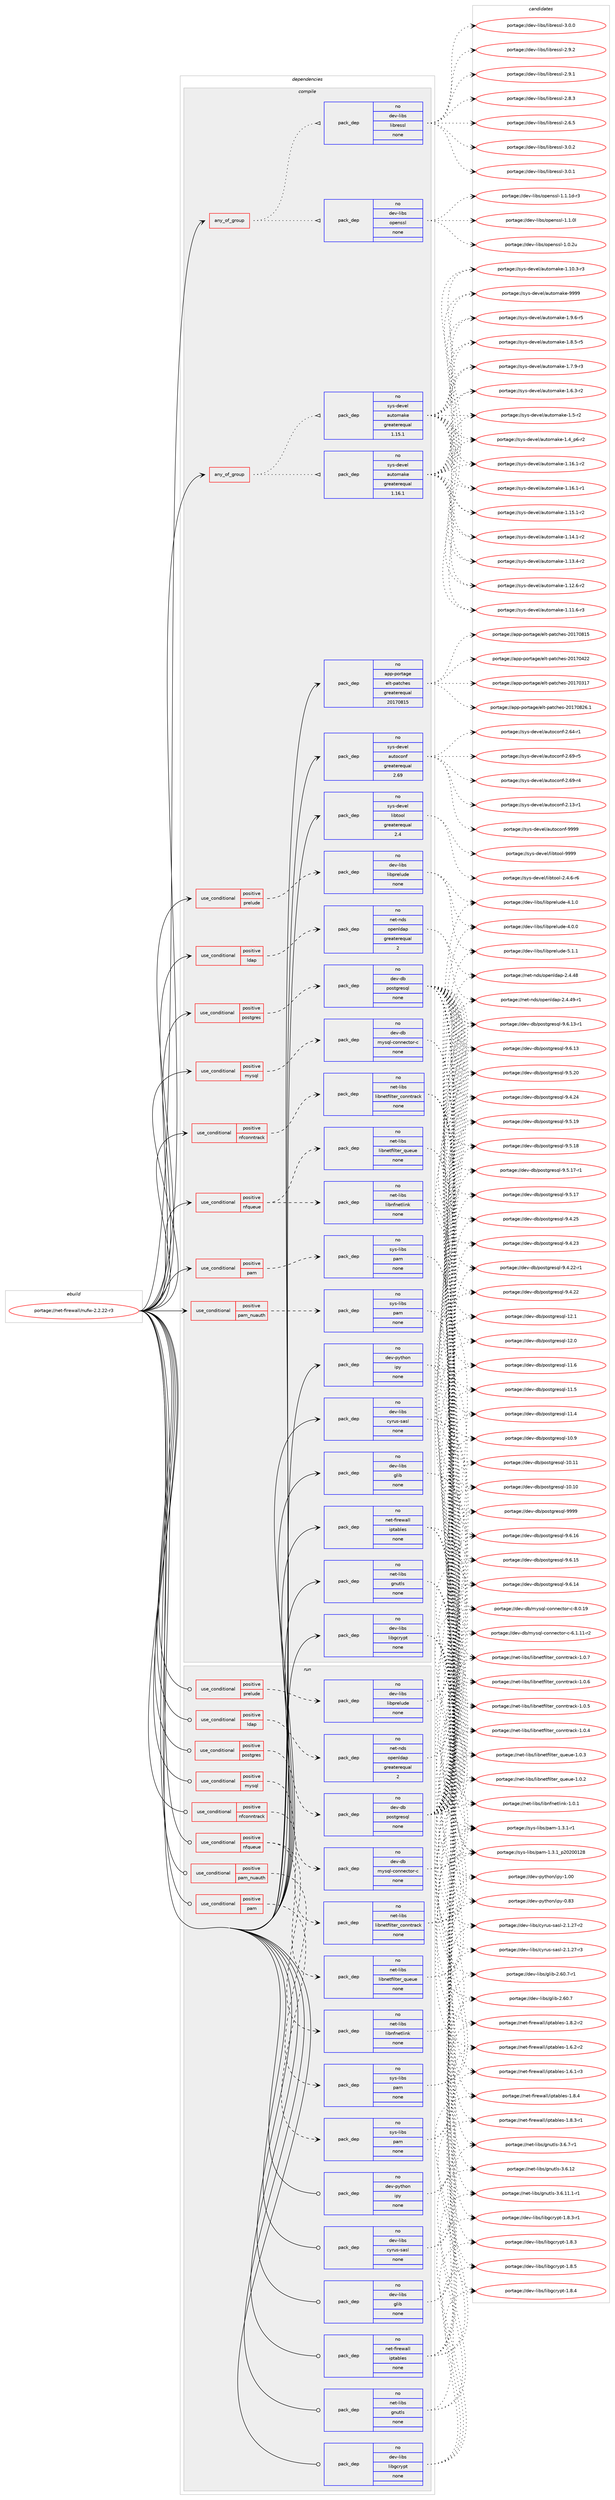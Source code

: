 digraph prolog {

# *************
# Graph options
# *************

newrank=true;
concentrate=true;
compound=true;
graph [rankdir=LR,fontname=Helvetica,fontsize=10,ranksep=1.5];#, ranksep=2.5, nodesep=0.2];
edge  [arrowhead=vee];
node  [fontname=Helvetica,fontsize=10];

# **********
# The ebuild
# **********

subgraph cluster_leftcol {
color=gray;
rank=same;
label=<<i>ebuild</i>>;
id [label="portage://net-firewall/nufw-2.2.22-r3", color=red, width=4, href="../net-firewall/nufw-2.2.22-r3.svg"];
}

# ****************
# The dependencies
# ****************

subgraph cluster_midcol {
color=gray;
label=<<i>dependencies</i>>;
subgraph cluster_compile {
fillcolor="#eeeeee";
style=filled;
label=<<i>compile</i>>;
subgraph any2262 {
dependency145808 [label=<<TABLE BORDER="0" CELLBORDER="1" CELLSPACING="0" CELLPADDING="4"><TR><TD CELLPADDING="10">any_of_group</TD></TR></TABLE>>, shape=none, color=red];subgraph pack111446 {
dependency145809 [label=<<TABLE BORDER="0" CELLBORDER="1" CELLSPACING="0" CELLPADDING="4" WIDTH="220"><TR><TD ROWSPAN="6" CELLPADDING="30">pack_dep</TD></TR><TR><TD WIDTH="110">no</TD></TR><TR><TD>dev-libs</TD></TR><TR><TD>openssl</TD></TR><TR><TD>none</TD></TR><TR><TD></TD></TR></TABLE>>, shape=none, color=blue];
}
dependency145808:e -> dependency145809:w [weight=20,style="dotted",arrowhead="oinv"];
subgraph pack111447 {
dependency145810 [label=<<TABLE BORDER="0" CELLBORDER="1" CELLSPACING="0" CELLPADDING="4" WIDTH="220"><TR><TD ROWSPAN="6" CELLPADDING="30">pack_dep</TD></TR><TR><TD WIDTH="110">no</TD></TR><TR><TD>dev-libs</TD></TR><TR><TD>libressl</TD></TR><TR><TD>none</TD></TR><TR><TD></TD></TR></TABLE>>, shape=none, color=blue];
}
dependency145808:e -> dependency145810:w [weight=20,style="dotted",arrowhead="oinv"];
}
id:e -> dependency145808:w [weight=20,style="solid",arrowhead="vee"];
subgraph any2263 {
dependency145811 [label=<<TABLE BORDER="0" CELLBORDER="1" CELLSPACING="0" CELLPADDING="4"><TR><TD CELLPADDING="10">any_of_group</TD></TR></TABLE>>, shape=none, color=red];subgraph pack111448 {
dependency145812 [label=<<TABLE BORDER="0" CELLBORDER="1" CELLSPACING="0" CELLPADDING="4" WIDTH="220"><TR><TD ROWSPAN="6" CELLPADDING="30">pack_dep</TD></TR><TR><TD WIDTH="110">no</TD></TR><TR><TD>sys-devel</TD></TR><TR><TD>automake</TD></TR><TR><TD>greaterequal</TD></TR><TR><TD>1.16.1</TD></TR></TABLE>>, shape=none, color=blue];
}
dependency145811:e -> dependency145812:w [weight=20,style="dotted",arrowhead="oinv"];
subgraph pack111449 {
dependency145813 [label=<<TABLE BORDER="0" CELLBORDER="1" CELLSPACING="0" CELLPADDING="4" WIDTH="220"><TR><TD ROWSPAN="6" CELLPADDING="30">pack_dep</TD></TR><TR><TD WIDTH="110">no</TD></TR><TR><TD>sys-devel</TD></TR><TR><TD>automake</TD></TR><TR><TD>greaterequal</TD></TR><TR><TD>1.15.1</TD></TR></TABLE>>, shape=none, color=blue];
}
dependency145811:e -> dependency145813:w [weight=20,style="dotted",arrowhead="oinv"];
}
id:e -> dependency145811:w [weight=20,style="solid",arrowhead="vee"];
subgraph cond31948 {
dependency145814 [label=<<TABLE BORDER="0" CELLBORDER="1" CELLSPACING="0" CELLPADDING="4"><TR><TD ROWSPAN="3" CELLPADDING="10">use_conditional</TD></TR><TR><TD>positive</TD></TR><TR><TD>ldap</TD></TR></TABLE>>, shape=none, color=red];
subgraph pack111450 {
dependency145815 [label=<<TABLE BORDER="0" CELLBORDER="1" CELLSPACING="0" CELLPADDING="4" WIDTH="220"><TR><TD ROWSPAN="6" CELLPADDING="30">pack_dep</TD></TR><TR><TD WIDTH="110">no</TD></TR><TR><TD>net-nds</TD></TR><TR><TD>openldap</TD></TR><TR><TD>greaterequal</TD></TR><TR><TD>2</TD></TR></TABLE>>, shape=none, color=blue];
}
dependency145814:e -> dependency145815:w [weight=20,style="dashed",arrowhead="vee"];
}
id:e -> dependency145814:w [weight=20,style="solid",arrowhead="vee"];
subgraph cond31949 {
dependency145816 [label=<<TABLE BORDER="0" CELLBORDER="1" CELLSPACING="0" CELLPADDING="4"><TR><TD ROWSPAN="3" CELLPADDING="10">use_conditional</TD></TR><TR><TD>positive</TD></TR><TR><TD>mysql</TD></TR></TABLE>>, shape=none, color=red];
subgraph pack111451 {
dependency145817 [label=<<TABLE BORDER="0" CELLBORDER="1" CELLSPACING="0" CELLPADDING="4" WIDTH="220"><TR><TD ROWSPAN="6" CELLPADDING="30">pack_dep</TD></TR><TR><TD WIDTH="110">no</TD></TR><TR><TD>dev-db</TD></TR><TR><TD>mysql-connector-c</TD></TR><TR><TD>none</TD></TR><TR><TD></TD></TR></TABLE>>, shape=none, color=blue];
}
dependency145816:e -> dependency145817:w [weight=20,style="dashed",arrowhead="vee"];
}
id:e -> dependency145816:w [weight=20,style="solid",arrowhead="vee"];
subgraph cond31950 {
dependency145818 [label=<<TABLE BORDER="0" CELLBORDER="1" CELLSPACING="0" CELLPADDING="4"><TR><TD ROWSPAN="3" CELLPADDING="10">use_conditional</TD></TR><TR><TD>positive</TD></TR><TR><TD>nfconntrack</TD></TR></TABLE>>, shape=none, color=red];
subgraph pack111452 {
dependency145819 [label=<<TABLE BORDER="0" CELLBORDER="1" CELLSPACING="0" CELLPADDING="4" WIDTH="220"><TR><TD ROWSPAN="6" CELLPADDING="30">pack_dep</TD></TR><TR><TD WIDTH="110">no</TD></TR><TR><TD>net-libs</TD></TR><TR><TD>libnetfilter_conntrack</TD></TR><TR><TD>none</TD></TR><TR><TD></TD></TR></TABLE>>, shape=none, color=blue];
}
dependency145818:e -> dependency145819:w [weight=20,style="dashed",arrowhead="vee"];
}
id:e -> dependency145818:w [weight=20,style="solid",arrowhead="vee"];
subgraph cond31951 {
dependency145820 [label=<<TABLE BORDER="0" CELLBORDER="1" CELLSPACING="0" CELLPADDING="4"><TR><TD ROWSPAN="3" CELLPADDING="10">use_conditional</TD></TR><TR><TD>positive</TD></TR><TR><TD>nfqueue</TD></TR></TABLE>>, shape=none, color=red];
subgraph pack111453 {
dependency145821 [label=<<TABLE BORDER="0" CELLBORDER="1" CELLSPACING="0" CELLPADDING="4" WIDTH="220"><TR><TD ROWSPAN="6" CELLPADDING="30">pack_dep</TD></TR><TR><TD WIDTH="110">no</TD></TR><TR><TD>net-libs</TD></TR><TR><TD>libnfnetlink</TD></TR><TR><TD>none</TD></TR><TR><TD></TD></TR></TABLE>>, shape=none, color=blue];
}
dependency145820:e -> dependency145821:w [weight=20,style="dashed",arrowhead="vee"];
subgraph pack111454 {
dependency145822 [label=<<TABLE BORDER="0" CELLBORDER="1" CELLSPACING="0" CELLPADDING="4" WIDTH="220"><TR><TD ROWSPAN="6" CELLPADDING="30">pack_dep</TD></TR><TR><TD WIDTH="110">no</TD></TR><TR><TD>net-libs</TD></TR><TR><TD>libnetfilter_queue</TD></TR><TR><TD>none</TD></TR><TR><TD></TD></TR></TABLE>>, shape=none, color=blue];
}
dependency145820:e -> dependency145822:w [weight=20,style="dashed",arrowhead="vee"];
}
id:e -> dependency145820:w [weight=20,style="solid",arrowhead="vee"];
subgraph cond31952 {
dependency145823 [label=<<TABLE BORDER="0" CELLBORDER="1" CELLSPACING="0" CELLPADDING="4"><TR><TD ROWSPAN="3" CELLPADDING="10">use_conditional</TD></TR><TR><TD>positive</TD></TR><TR><TD>pam</TD></TR></TABLE>>, shape=none, color=red];
subgraph pack111455 {
dependency145824 [label=<<TABLE BORDER="0" CELLBORDER="1" CELLSPACING="0" CELLPADDING="4" WIDTH="220"><TR><TD ROWSPAN="6" CELLPADDING="30">pack_dep</TD></TR><TR><TD WIDTH="110">no</TD></TR><TR><TD>sys-libs</TD></TR><TR><TD>pam</TD></TR><TR><TD>none</TD></TR><TR><TD></TD></TR></TABLE>>, shape=none, color=blue];
}
dependency145823:e -> dependency145824:w [weight=20,style="dashed",arrowhead="vee"];
}
id:e -> dependency145823:w [weight=20,style="solid",arrowhead="vee"];
subgraph cond31953 {
dependency145825 [label=<<TABLE BORDER="0" CELLBORDER="1" CELLSPACING="0" CELLPADDING="4"><TR><TD ROWSPAN="3" CELLPADDING="10">use_conditional</TD></TR><TR><TD>positive</TD></TR><TR><TD>pam_nuauth</TD></TR></TABLE>>, shape=none, color=red];
subgraph pack111456 {
dependency145826 [label=<<TABLE BORDER="0" CELLBORDER="1" CELLSPACING="0" CELLPADDING="4" WIDTH="220"><TR><TD ROWSPAN="6" CELLPADDING="30">pack_dep</TD></TR><TR><TD WIDTH="110">no</TD></TR><TR><TD>sys-libs</TD></TR><TR><TD>pam</TD></TR><TR><TD>none</TD></TR><TR><TD></TD></TR></TABLE>>, shape=none, color=blue];
}
dependency145825:e -> dependency145826:w [weight=20,style="dashed",arrowhead="vee"];
}
id:e -> dependency145825:w [weight=20,style="solid",arrowhead="vee"];
subgraph cond31954 {
dependency145827 [label=<<TABLE BORDER="0" CELLBORDER="1" CELLSPACING="0" CELLPADDING="4"><TR><TD ROWSPAN="3" CELLPADDING="10">use_conditional</TD></TR><TR><TD>positive</TD></TR><TR><TD>postgres</TD></TR></TABLE>>, shape=none, color=red];
subgraph pack111457 {
dependency145828 [label=<<TABLE BORDER="0" CELLBORDER="1" CELLSPACING="0" CELLPADDING="4" WIDTH="220"><TR><TD ROWSPAN="6" CELLPADDING="30">pack_dep</TD></TR><TR><TD WIDTH="110">no</TD></TR><TR><TD>dev-db</TD></TR><TR><TD>postgresql</TD></TR><TR><TD>none</TD></TR><TR><TD></TD></TR></TABLE>>, shape=none, color=blue];
}
dependency145827:e -> dependency145828:w [weight=20,style="dashed",arrowhead="vee"];
}
id:e -> dependency145827:w [weight=20,style="solid",arrowhead="vee"];
subgraph cond31955 {
dependency145829 [label=<<TABLE BORDER="0" CELLBORDER="1" CELLSPACING="0" CELLPADDING="4"><TR><TD ROWSPAN="3" CELLPADDING="10">use_conditional</TD></TR><TR><TD>positive</TD></TR><TR><TD>prelude</TD></TR></TABLE>>, shape=none, color=red];
subgraph pack111458 {
dependency145830 [label=<<TABLE BORDER="0" CELLBORDER="1" CELLSPACING="0" CELLPADDING="4" WIDTH="220"><TR><TD ROWSPAN="6" CELLPADDING="30">pack_dep</TD></TR><TR><TD WIDTH="110">no</TD></TR><TR><TD>dev-libs</TD></TR><TR><TD>libprelude</TD></TR><TR><TD>none</TD></TR><TR><TD></TD></TR></TABLE>>, shape=none, color=blue];
}
dependency145829:e -> dependency145830:w [weight=20,style="dashed",arrowhead="vee"];
}
id:e -> dependency145829:w [weight=20,style="solid",arrowhead="vee"];
subgraph pack111459 {
dependency145831 [label=<<TABLE BORDER="0" CELLBORDER="1" CELLSPACING="0" CELLPADDING="4" WIDTH="220"><TR><TD ROWSPAN="6" CELLPADDING="30">pack_dep</TD></TR><TR><TD WIDTH="110">no</TD></TR><TR><TD>app-portage</TD></TR><TR><TD>elt-patches</TD></TR><TR><TD>greaterequal</TD></TR><TR><TD>20170815</TD></TR></TABLE>>, shape=none, color=blue];
}
id:e -> dependency145831:w [weight=20,style="solid",arrowhead="vee"];
subgraph pack111460 {
dependency145832 [label=<<TABLE BORDER="0" CELLBORDER="1" CELLSPACING="0" CELLPADDING="4" WIDTH="220"><TR><TD ROWSPAN="6" CELLPADDING="30">pack_dep</TD></TR><TR><TD WIDTH="110">no</TD></TR><TR><TD>dev-libs</TD></TR><TR><TD>cyrus-sasl</TD></TR><TR><TD>none</TD></TR><TR><TD></TD></TR></TABLE>>, shape=none, color=blue];
}
id:e -> dependency145832:w [weight=20,style="solid",arrowhead="vee"];
subgraph pack111461 {
dependency145833 [label=<<TABLE BORDER="0" CELLBORDER="1" CELLSPACING="0" CELLPADDING="4" WIDTH="220"><TR><TD ROWSPAN="6" CELLPADDING="30">pack_dep</TD></TR><TR><TD WIDTH="110">no</TD></TR><TR><TD>dev-libs</TD></TR><TR><TD>glib</TD></TR><TR><TD>none</TD></TR><TR><TD></TD></TR></TABLE>>, shape=none, color=blue];
}
id:e -> dependency145833:w [weight=20,style="solid",arrowhead="vee"];
subgraph pack111462 {
dependency145834 [label=<<TABLE BORDER="0" CELLBORDER="1" CELLSPACING="0" CELLPADDING="4" WIDTH="220"><TR><TD ROWSPAN="6" CELLPADDING="30">pack_dep</TD></TR><TR><TD WIDTH="110">no</TD></TR><TR><TD>dev-libs</TD></TR><TR><TD>libgcrypt</TD></TR><TR><TD>none</TD></TR><TR><TD></TD></TR></TABLE>>, shape=none, color=blue];
}
id:e -> dependency145834:w [weight=20,style="solid",arrowhead="vee"];
subgraph pack111463 {
dependency145835 [label=<<TABLE BORDER="0" CELLBORDER="1" CELLSPACING="0" CELLPADDING="4" WIDTH="220"><TR><TD ROWSPAN="6" CELLPADDING="30">pack_dep</TD></TR><TR><TD WIDTH="110">no</TD></TR><TR><TD>dev-python</TD></TR><TR><TD>ipy</TD></TR><TR><TD>none</TD></TR><TR><TD></TD></TR></TABLE>>, shape=none, color=blue];
}
id:e -> dependency145835:w [weight=20,style="solid",arrowhead="vee"];
subgraph pack111464 {
dependency145836 [label=<<TABLE BORDER="0" CELLBORDER="1" CELLSPACING="0" CELLPADDING="4" WIDTH="220"><TR><TD ROWSPAN="6" CELLPADDING="30">pack_dep</TD></TR><TR><TD WIDTH="110">no</TD></TR><TR><TD>net-firewall</TD></TR><TR><TD>iptables</TD></TR><TR><TD>none</TD></TR><TR><TD></TD></TR></TABLE>>, shape=none, color=blue];
}
id:e -> dependency145836:w [weight=20,style="solid",arrowhead="vee"];
subgraph pack111465 {
dependency145837 [label=<<TABLE BORDER="0" CELLBORDER="1" CELLSPACING="0" CELLPADDING="4" WIDTH="220"><TR><TD ROWSPAN="6" CELLPADDING="30">pack_dep</TD></TR><TR><TD WIDTH="110">no</TD></TR><TR><TD>net-libs</TD></TR><TR><TD>gnutls</TD></TR><TR><TD>none</TD></TR><TR><TD></TD></TR></TABLE>>, shape=none, color=blue];
}
id:e -> dependency145837:w [weight=20,style="solid",arrowhead="vee"];
subgraph pack111466 {
dependency145838 [label=<<TABLE BORDER="0" CELLBORDER="1" CELLSPACING="0" CELLPADDING="4" WIDTH="220"><TR><TD ROWSPAN="6" CELLPADDING="30">pack_dep</TD></TR><TR><TD WIDTH="110">no</TD></TR><TR><TD>sys-devel</TD></TR><TR><TD>autoconf</TD></TR><TR><TD>greaterequal</TD></TR><TR><TD>2.69</TD></TR></TABLE>>, shape=none, color=blue];
}
id:e -> dependency145838:w [weight=20,style="solid",arrowhead="vee"];
subgraph pack111467 {
dependency145839 [label=<<TABLE BORDER="0" CELLBORDER="1" CELLSPACING="0" CELLPADDING="4" WIDTH="220"><TR><TD ROWSPAN="6" CELLPADDING="30">pack_dep</TD></TR><TR><TD WIDTH="110">no</TD></TR><TR><TD>sys-devel</TD></TR><TR><TD>libtool</TD></TR><TR><TD>greaterequal</TD></TR><TR><TD>2.4</TD></TR></TABLE>>, shape=none, color=blue];
}
id:e -> dependency145839:w [weight=20,style="solid",arrowhead="vee"];
}
subgraph cluster_compileandrun {
fillcolor="#eeeeee";
style=filled;
label=<<i>compile and run</i>>;
}
subgraph cluster_run {
fillcolor="#eeeeee";
style=filled;
label=<<i>run</i>>;
subgraph cond31956 {
dependency145840 [label=<<TABLE BORDER="0" CELLBORDER="1" CELLSPACING="0" CELLPADDING="4"><TR><TD ROWSPAN="3" CELLPADDING="10">use_conditional</TD></TR><TR><TD>positive</TD></TR><TR><TD>ldap</TD></TR></TABLE>>, shape=none, color=red];
subgraph pack111468 {
dependency145841 [label=<<TABLE BORDER="0" CELLBORDER="1" CELLSPACING="0" CELLPADDING="4" WIDTH="220"><TR><TD ROWSPAN="6" CELLPADDING="30">pack_dep</TD></TR><TR><TD WIDTH="110">no</TD></TR><TR><TD>net-nds</TD></TR><TR><TD>openldap</TD></TR><TR><TD>greaterequal</TD></TR><TR><TD>2</TD></TR></TABLE>>, shape=none, color=blue];
}
dependency145840:e -> dependency145841:w [weight=20,style="dashed",arrowhead="vee"];
}
id:e -> dependency145840:w [weight=20,style="solid",arrowhead="odot"];
subgraph cond31957 {
dependency145842 [label=<<TABLE BORDER="0" CELLBORDER="1" CELLSPACING="0" CELLPADDING="4"><TR><TD ROWSPAN="3" CELLPADDING="10">use_conditional</TD></TR><TR><TD>positive</TD></TR><TR><TD>mysql</TD></TR></TABLE>>, shape=none, color=red];
subgraph pack111469 {
dependency145843 [label=<<TABLE BORDER="0" CELLBORDER="1" CELLSPACING="0" CELLPADDING="4" WIDTH="220"><TR><TD ROWSPAN="6" CELLPADDING="30">pack_dep</TD></TR><TR><TD WIDTH="110">no</TD></TR><TR><TD>dev-db</TD></TR><TR><TD>mysql-connector-c</TD></TR><TR><TD>none</TD></TR><TR><TD></TD></TR></TABLE>>, shape=none, color=blue];
}
dependency145842:e -> dependency145843:w [weight=20,style="dashed",arrowhead="vee"];
}
id:e -> dependency145842:w [weight=20,style="solid",arrowhead="odot"];
subgraph cond31958 {
dependency145844 [label=<<TABLE BORDER="0" CELLBORDER="1" CELLSPACING="0" CELLPADDING="4"><TR><TD ROWSPAN="3" CELLPADDING="10">use_conditional</TD></TR><TR><TD>positive</TD></TR><TR><TD>nfconntrack</TD></TR></TABLE>>, shape=none, color=red];
subgraph pack111470 {
dependency145845 [label=<<TABLE BORDER="0" CELLBORDER="1" CELLSPACING="0" CELLPADDING="4" WIDTH="220"><TR><TD ROWSPAN="6" CELLPADDING="30">pack_dep</TD></TR><TR><TD WIDTH="110">no</TD></TR><TR><TD>net-libs</TD></TR><TR><TD>libnetfilter_conntrack</TD></TR><TR><TD>none</TD></TR><TR><TD></TD></TR></TABLE>>, shape=none, color=blue];
}
dependency145844:e -> dependency145845:w [weight=20,style="dashed",arrowhead="vee"];
}
id:e -> dependency145844:w [weight=20,style="solid",arrowhead="odot"];
subgraph cond31959 {
dependency145846 [label=<<TABLE BORDER="0" CELLBORDER="1" CELLSPACING="0" CELLPADDING="4"><TR><TD ROWSPAN="3" CELLPADDING="10">use_conditional</TD></TR><TR><TD>positive</TD></TR><TR><TD>nfqueue</TD></TR></TABLE>>, shape=none, color=red];
subgraph pack111471 {
dependency145847 [label=<<TABLE BORDER="0" CELLBORDER="1" CELLSPACING="0" CELLPADDING="4" WIDTH="220"><TR><TD ROWSPAN="6" CELLPADDING="30">pack_dep</TD></TR><TR><TD WIDTH="110">no</TD></TR><TR><TD>net-libs</TD></TR><TR><TD>libnfnetlink</TD></TR><TR><TD>none</TD></TR><TR><TD></TD></TR></TABLE>>, shape=none, color=blue];
}
dependency145846:e -> dependency145847:w [weight=20,style="dashed",arrowhead="vee"];
subgraph pack111472 {
dependency145848 [label=<<TABLE BORDER="0" CELLBORDER="1" CELLSPACING="0" CELLPADDING="4" WIDTH="220"><TR><TD ROWSPAN="6" CELLPADDING="30">pack_dep</TD></TR><TR><TD WIDTH="110">no</TD></TR><TR><TD>net-libs</TD></TR><TR><TD>libnetfilter_queue</TD></TR><TR><TD>none</TD></TR><TR><TD></TD></TR></TABLE>>, shape=none, color=blue];
}
dependency145846:e -> dependency145848:w [weight=20,style="dashed",arrowhead="vee"];
}
id:e -> dependency145846:w [weight=20,style="solid",arrowhead="odot"];
subgraph cond31960 {
dependency145849 [label=<<TABLE BORDER="0" CELLBORDER="1" CELLSPACING="0" CELLPADDING="4"><TR><TD ROWSPAN="3" CELLPADDING="10">use_conditional</TD></TR><TR><TD>positive</TD></TR><TR><TD>pam</TD></TR></TABLE>>, shape=none, color=red];
subgraph pack111473 {
dependency145850 [label=<<TABLE BORDER="0" CELLBORDER="1" CELLSPACING="0" CELLPADDING="4" WIDTH="220"><TR><TD ROWSPAN="6" CELLPADDING="30">pack_dep</TD></TR><TR><TD WIDTH="110">no</TD></TR><TR><TD>sys-libs</TD></TR><TR><TD>pam</TD></TR><TR><TD>none</TD></TR><TR><TD></TD></TR></TABLE>>, shape=none, color=blue];
}
dependency145849:e -> dependency145850:w [weight=20,style="dashed",arrowhead="vee"];
}
id:e -> dependency145849:w [weight=20,style="solid",arrowhead="odot"];
subgraph cond31961 {
dependency145851 [label=<<TABLE BORDER="0" CELLBORDER="1" CELLSPACING="0" CELLPADDING="4"><TR><TD ROWSPAN="3" CELLPADDING="10">use_conditional</TD></TR><TR><TD>positive</TD></TR><TR><TD>pam_nuauth</TD></TR></TABLE>>, shape=none, color=red];
subgraph pack111474 {
dependency145852 [label=<<TABLE BORDER="0" CELLBORDER="1" CELLSPACING="0" CELLPADDING="4" WIDTH="220"><TR><TD ROWSPAN="6" CELLPADDING="30">pack_dep</TD></TR><TR><TD WIDTH="110">no</TD></TR><TR><TD>sys-libs</TD></TR><TR><TD>pam</TD></TR><TR><TD>none</TD></TR><TR><TD></TD></TR></TABLE>>, shape=none, color=blue];
}
dependency145851:e -> dependency145852:w [weight=20,style="dashed",arrowhead="vee"];
}
id:e -> dependency145851:w [weight=20,style="solid",arrowhead="odot"];
subgraph cond31962 {
dependency145853 [label=<<TABLE BORDER="0" CELLBORDER="1" CELLSPACING="0" CELLPADDING="4"><TR><TD ROWSPAN="3" CELLPADDING="10">use_conditional</TD></TR><TR><TD>positive</TD></TR><TR><TD>postgres</TD></TR></TABLE>>, shape=none, color=red];
subgraph pack111475 {
dependency145854 [label=<<TABLE BORDER="0" CELLBORDER="1" CELLSPACING="0" CELLPADDING="4" WIDTH="220"><TR><TD ROWSPAN="6" CELLPADDING="30">pack_dep</TD></TR><TR><TD WIDTH="110">no</TD></TR><TR><TD>dev-db</TD></TR><TR><TD>postgresql</TD></TR><TR><TD>none</TD></TR><TR><TD></TD></TR></TABLE>>, shape=none, color=blue];
}
dependency145853:e -> dependency145854:w [weight=20,style="dashed",arrowhead="vee"];
}
id:e -> dependency145853:w [weight=20,style="solid",arrowhead="odot"];
subgraph cond31963 {
dependency145855 [label=<<TABLE BORDER="0" CELLBORDER="1" CELLSPACING="0" CELLPADDING="4"><TR><TD ROWSPAN="3" CELLPADDING="10">use_conditional</TD></TR><TR><TD>positive</TD></TR><TR><TD>prelude</TD></TR></TABLE>>, shape=none, color=red];
subgraph pack111476 {
dependency145856 [label=<<TABLE BORDER="0" CELLBORDER="1" CELLSPACING="0" CELLPADDING="4" WIDTH="220"><TR><TD ROWSPAN="6" CELLPADDING="30">pack_dep</TD></TR><TR><TD WIDTH="110">no</TD></TR><TR><TD>dev-libs</TD></TR><TR><TD>libprelude</TD></TR><TR><TD>none</TD></TR><TR><TD></TD></TR></TABLE>>, shape=none, color=blue];
}
dependency145855:e -> dependency145856:w [weight=20,style="dashed",arrowhead="vee"];
}
id:e -> dependency145855:w [weight=20,style="solid",arrowhead="odot"];
subgraph pack111477 {
dependency145857 [label=<<TABLE BORDER="0" CELLBORDER="1" CELLSPACING="0" CELLPADDING="4" WIDTH="220"><TR><TD ROWSPAN="6" CELLPADDING="30">pack_dep</TD></TR><TR><TD WIDTH="110">no</TD></TR><TR><TD>dev-libs</TD></TR><TR><TD>cyrus-sasl</TD></TR><TR><TD>none</TD></TR><TR><TD></TD></TR></TABLE>>, shape=none, color=blue];
}
id:e -> dependency145857:w [weight=20,style="solid",arrowhead="odot"];
subgraph pack111478 {
dependency145858 [label=<<TABLE BORDER="0" CELLBORDER="1" CELLSPACING="0" CELLPADDING="4" WIDTH="220"><TR><TD ROWSPAN="6" CELLPADDING="30">pack_dep</TD></TR><TR><TD WIDTH="110">no</TD></TR><TR><TD>dev-libs</TD></TR><TR><TD>glib</TD></TR><TR><TD>none</TD></TR><TR><TD></TD></TR></TABLE>>, shape=none, color=blue];
}
id:e -> dependency145858:w [weight=20,style="solid",arrowhead="odot"];
subgraph pack111479 {
dependency145859 [label=<<TABLE BORDER="0" CELLBORDER="1" CELLSPACING="0" CELLPADDING="4" WIDTH="220"><TR><TD ROWSPAN="6" CELLPADDING="30">pack_dep</TD></TR><TR><TD WIDTH="110">no</TD></TR><TR><TD>dev-libs</TD></TR><TR><TD>libgcrypt</TD></TR><TR><TD>none</TD></TR><TR><TD></TD></TR></TABLE>>, shape=none, color=blue];
}
id:e -> dependency145859:w [weight=20,style="solid",arrowhead="odot"];
subgraph pack111480 {
dependency145860 [label=<<TABLE BORDER="0" CELLBORDER="1" CELLSPACING="0" CELLPADDING="4" WIDTH="220"><TR><TD ROWSPAN="6" CELLPADDING="30">pack_dep</TD></TR><TR><TD WIDTH="110">no</TD></TR><TR><TD>dev-python</TD></TR><TR><TD>ipy</TD></TR><TR><TD>none</TD></TR><TR><TD></TD></TR></TABLE>>, shape=none, color=blue];
}
id:e -> dependency145860:w [weight=20,style="solid",arrowhead="odot"];
subgraph pack111481 {
dependency145861 [label=<<TABLE BORDER="0" CELLBORDER="1" CELLSPACING="0" CELLPADDING="4" WIDTH="220"><TR><TD ROWSPAN="6" CELLPADDING="30">pack_dep</TD></TR><TR><TD WIDTH="110">no</TD></TR><TR><TD>net-firewall</TD></TR><TR><TD>iptables</TD></TR><TR><TD>none</TD></TR><TR><TD></TD></TR></TABLE>>, shape=none, color=blue];
}
id:e -> dependency145861:w [weight=20,style="solid",arrowhead="odot"];
subgraph pack111482 {
dependency145862 [label=<<TABLE BORDER="0" CELLBORDER="1" CELLSPACING="0" CELLPADDING="4" WIDTH="220"><TR><TD ROWSPAN="6" CELLPADDING="30">pack_dep</TD></TR><TR><TD WIDTH="110">no</TD></TR><TR><TD>net-libs</TD></TR><TR><TD>gnutls</TD></TR><TR><TD>none</TD></TR><TR><TD></TD></TR></TABLE>>, shape=none, color=blue];
}
id:e -> dependency145862:w [weight=20,style="solid",arrowhead="odot"];
}
}

# **************
# The candidates
# **************

subgraph cluster_choices {
rank=same;
color=gray;
label=<<i>candidates</i>>;

subgraph choice111446 {
color=black;
nodesep=1;
choice1001011184510810598115471111121011101151151084549464946491004511451 [label="portage://dev-libs/openssl-1.1.1d-r3", color=red, width=4,href="../dev-libs/openssl-1.1.1d-r3.svg"];
choice100101118451081059811547111112101110115115108454946494648108 [label="portage://dev-libs/openssl-1.1.0l", color=red, width=4,href="../dev-libs/openssl-1.1.0l.svg"];
choice100101118451081059811547111112101110115115108454946484650117 [label="portage://dev-libs/openssl-1.0.2u", color=red, width=4,href="../dev-libs/openssl-1.0.2u.svg"];
dependency145809:e -> choice1001011184510810598115471111121011101151151084549464946491004511451:w [style=dotted,weight="100"];
dependency145809:e -> choice100101118451081059811547111112101110115115108454946494648108:w [style=dotted,weight="100"];
dependency145809:e -> choice100101118451081059811547111112101110115115108454946484650117:w [style=dotted,weight="100"];
}
subgraph choice111447 {
color=black;
nodesep=1;
choice10010111845108105981154710810598114101115115108455146484650 [label="portage://dev-libs/libressl-3.0.2", color=red, width=4,href="../dev-libs/libressl-3.0.2.svg"];
choice10010111845108105981154710810598114101115115108455146484649 [label="portage://dev-libs/libressl-3.0.1", color=red, width=4,href="../dev-libs/libressl-3.0.1.svg"];
choice10010111845108105981154710810598114101115115108455146484648 [label="portage://dev-libs/libressl-3.0.0", color=red, width=4,href="../dev-libs/libressl-3.0.0.svg"];
choice10010111845108105981154710810598114101115115108455046574650 [label="portage://dev-libs/libressl-2.9.2", color=red, width=4,href="../dev-libs/libressl-2.9.2.svg"];
choice10010111845108105981154710810598114101115115108455046574649 [label="portage://dev-libs/libressl-2.9.1", color=red, width=4,href="../dev-libs/libressl-2.9.1.svg"];
choice10010111845108105981154710810598114101115115108455046564651 [label="portage://dev-libs/libressl-2.8.3", color=red, width=4,href="../dev-libs/libressl-2.8.3.svg"];
choice10010111845108105981154710810598114101115115108455046544653 [label="portage://dev-libs/libressl-2.6.5", color=red, width=4,href="../dev-libs/libressl-2.6.5.svg"];
dependency145810:e -> choice10010111845108105981154710810598114101115115108455146484650:w [style=dotted,weight="100"];
dependency145810:e -> choice10010111845108105981154710810598114101115115108455146484649:w [style=dotted,weight="100"];
dependency145810:e -> choice10010111845108105981154710810598114101115115108455146484648:w [style=dotted,weight="100"];
dependency145810:e -> choice10010111845108105981154710810598114101115115108455046574650:w [style=dotted,weight="100"];
dependency145810:e -> choice10010111845108105981154710810598114101115115108455046574649:w [style=dotted,weight="100"];
dependency145810:e -> choice10010111845108105981154710810598114101115115108455046564651:w [style=dotted,weight="100"];
dependency145810:e -> choice10010111845108105981154710810598114101115115108455046544653:w [style=dotted,weight="100"];
}
subgraph choice111448 {
color=black;
nodesep=1;
choice115121115451001011181011084797117116111109971071014557575757 [label="portage://sys-devel/automake-9999", color=red, width=4,href="../sys-devel/automake-9999.svg"];
choice115121115451001011181011084797117116111109971071014549465746544511453 [label="portage://sys-devel/automake-1.9.6-r5", color=red, width=4,href="../sys-devel/automake-1.9.6-r5.svg"];
choice115121115451001011181011084797117116111109971071014549465646534511453 [label="portage://sys-devel/automake-1.8.5-r5", color=red, width=4,href="../sys-devel/automake-1.8.5-r5.svg"];
choice115121115451001011181011084797117116111109971071014549465546574511451 [label="portage://sys-devel/automake-1.7.9-r3", color=red, width=4,href="../sys-devel/automake-1.7.9-r3.svg"];
choice115121115451001011181011084797117116111109971071014549465446514511450 [label="portage://sys-devel/automake-1.6.3-r2", color=red, width=4,href="../sys-devel/automake-1.6.3-r2.svg"];
choice11512111545100101118101108479711711611110997107101454946534511450 [label="portage://sys-devel/automake-1.5-r2", color=red, width=4,href="../sys-devel/automake-1.5-r2.svg"];
choice115121115451001011181011084797117116111109971071014549465295112544511450 [label="portage://sys-devel/automake-1.4_p6-r2", color=red, width=4,href="../sys-devel/automake-1.4_p6-r2.svg"];
choice11512111545100101118101108479711711611110997107101454946495446494511450 [label="portage://sys-devel/automake-1.16.1-r2", color=red, width=4,href="../sys-devel/automake-1.16.1-r2.svg"];
choice11512111545100101118101108479711711611110997107101454946495446494511449 [label="portage://sys-devel/automake-1.16.1-r1", color=red, width=4,href="../sys-devel/automake-1.16.1-r1.svg"];
choice11512111545100101118101108479711711611110997107101454946495346494511450 [label="portage://sys-devel/automake-1.15.1-r2", color=red, width=4,href="../sys-devel/automake-1.15.1-r2.svg"];
choice11512111545100101118101108479711711611110997107101454946495246494511450 [label="portage://sys-devel/automake-1.14.1-r2", color=red, width=4,href="../sys-devel/automake-1.14.1-r2.svg"];
choice11512111545100101118101108479711711611110997107101454946495146524511450 [label="portage://sys-devel/automake-1.13.4-r2", color=red, width=4,href="../sys-devel/automake-1.13.4-r2.svg"];
choice11512111545100101118101108479711711611110997107101454946495046544511450 [label="portage://sys-devel/automake-1.12.6-r2", color=red, width=4,href="../sys-devel/automake-1.12.6-r2.svg"];
choice11512111545100101118101108479711711611110997107101454946494946544511451 [label="portage://sys-devel/automake-1.11.6-r3", color=red, width=4,href="../sys-devel/automake-1.11.6-r3.svg"];
choice11512111545100101118101108479711711611110997107101454946494846514511451 [label="portage://sys-devel/automake-1.10.3-r3", color=red, width=4,href="../sys-devel/automake-1.10.3-r3.svg"];
dependency145812:e -> choice115121115451001011181011084797117116111109971071014557575757:w [style=dotted,weight="100"];
dependency145812:e -> choice115121115451001011181011084797117116111109971071014549465746544511453:w [style=dotted,weight="100"];
dependency145812:e -> choice115121115451001011181011084797117116111109971071014549465646534511453:w [style=dotted,weight="100"];
dependency145812:e -> choice115121115451001011181011084797117116111109971071014549465546574511451:w [style=dotted,weight="100"];
dependency145812:e -> choice115121115451001011181011084797117116111109971071014549465446514511450:w [style=dotted,weight="100"];
dependency145812:e -> choice11512111545100101118101108479711711611110997107101454946534511450:w [style=dotted,weight="100"];
dependency145812:e -> choice115121115451001011181011084797117116111109971071014549465295112544511450:w [style=dotted,weight="100"];
dependency145812:e -> choice11512111545100101118101108479711711611110997107101454946495446494511450:w [style=dotted,weight="100"];
dependency145812:e -> choice11512111545100101118101108479711711611110997107101454946495446494511449:w [style=dotted,weight="100"];
dependency145812:e -> choice11512111545100101118101108479711711611110997107101454946495346494511450:w [style=dotted,weight="100"];
dependency145812:e -> choice11512111545100101118101108479711711611110997107101454946495246494511450:w [style=dotted,weight="100"];
dependency145812:e -> choice11512111545100101118101108479711711611110997107101454946495146524511450:w [style=dotted,weight="100"];
dependency145812:e -> choice11512111545100101118101108479711711611110997107101454946495046544511450:w [style=dotted,weight="100"];
dependency145812:e -> choice11512111545100101118101108479711711611110997107101454946494946544511451:w [style=dotted,weight="100"];
dependency145812:e -> choice11512111545100101118101108479711711611110997107101454946494846514511451:w [style=dotted,weight="100"];
}
subgraph choice111449 {
color=black;
nodesep=1;
choice115121115451001011181011084797117116111109971071014557575757 [label="portage://sys-devel/automake-9999", color=red, width=4,href="../sys-devel/automake-9999.svg"];
choice115121115451001011181011084797117116111109971071014549465746544511453 [label="portage://sys-devel/automake-1.9.6-r5", color=red, width=4,href="../sys-devel/automake-1.9.6-r5.svg"];
choice115121115451001011181011084797117116111109971071014549465646534511453 [label="portage://sys-devel/automake-1.8.5-r5", color=red, width=4,href="../sys-devel/automake-1.8.5-r5.svg"];
choice115121115451001011181011084797117116111109971071014549465546574511451 [label="portage://sys-devel/automake-1.7.9-r3", color=red, width=4,href="../sys-devel/automake-1.7.9-r3.svg"];
choice115121115451001011181011084797117116111109971071014549465446514511450 [label="portage://sys-devel/automake-1.6.3-r2", color=red, width=4,href="../sys-devel/automake-1.6.3-r2.svg"];
choice11512111545100101118101108479711711611110997107101454946534511450 [label="portage://sys-devel/automake-1.5-r2", color=red, width=4,href="../sys-devel/automake-1.5-r2.svg"];
choice115121115451001011181011084797117116111109971071014549465295112544511450 [label="portage://sys-devel/automake-1.4_p6-r2", color=red, width=4,href="../sys-devel/automake-1.4_p6-r2.svg"];
choice11512111545100101118101108479711711611110997107101454946495446494511450 [label="portage://sys-devel/automake-1.16.1-r2", color=red, width=4,href="../sys-devel/automake-1.16.1-r2.svg"];
choice11512111545100101118101108479711711611110997107101454946495446494511449 [label="portage://sys-devel/automake-1.16.1-r1", color=red, width=4,href="../sys-devel/automake-1.16.1-r1.svg"];
choice11512111545100101118101108479711711611110997107101454946495346494511450 [label="portage://sys-devel/automake-1.15.1-r2", color=red, width=4,href="../sys-devel/automake-1.15.1-r2.svg"];
choice11512111545100101118101108479711711611110997107101454946495246494511450 [label="portage://sys-devel/automake-1.14.1-r2", color=red, width=4,href="../sys-devel/automake-1.14.1-r2.svg"];
choice11512111545100101118101108479711711611110997107101454946495146524511450 [label="portage://sys-devel/automake-1.13.4-r2", color=red, width=4,href="../sys-devel/automake-1.13.4-r2.svg"];
choice11512111545100101118101108479711711611110997107101454946495046544511450 [label="portage://sys-devel/automake-1.12.6-r2", color=red, width=4,href="../sys-devel/automake-1.12.6-r2.svg"];
choice11512111545100101118101108479711711611110997107101454946494946544511451 [label="portage://sys-devel/automake-1.11.6-r3", color=red, width=4,href="../sys-devel/automake-1.11.6-r3.svg"];
choice11512111545100101118101108479711711611110997107101454946494846514511451 [label="portage://sys-devel/automake-1.10.3-r3", color=red, width=4,href="../sys-devel/automake-1.10.3-r3.svg"];
dependency145813:e -> choice115121115451001011181011084797117116111109971071014557575757:w [style=dotted,weight="100"];
dependency145813:e -> choice115121115451001011181011084797117116111109971071014549465746544511453:w [style=dotted,weight="100"];
dependency145813:e -> choice115121115451001011181011084797117116111109971071014549465646534511453:w [style=dotted,weight="100"];
dependency145813:e -> choice115121115451001011181011084797117116111109971071014549465546574511451:w [style=dotted,weight="100"];
dependency145813:e -> choice115121115451001011181011084797117116111109971071014549465446514511450:w [style=dotted,weight="100"];
dependency145813:e -> choice11512111545100101118101108479711711611110997107101454946534511450:w [style=dotted,weight="100"];
dependency145813:e -> choice115121115451001011181011084797117116111109971071014549465295112544511450:w [style=dotted,weight="100"];
dependency145813:e -> choice11512111545100101118101108479711711611110997107101454946495446494511450:w [style=dotted,weight="100"];
dependency145813:e -> choice11512111545100101118101108479711711611110997107101454946495446494511449:w [style=dotted,weight="100"];
dependency145813:e -> choice11512111545100101118101108479711711611110997107101454946495346494511450:w [style=dotted,weight="100"];
dependency145813:e -> choice11512111545100101118101108479711711611110997107101454946495246494511450:w [style=dotted,weight="100"];
dependency145813:e -> choice11512111545100101118101108479711711611110997107101454946495146524511450:w [style=dotted,weight="100"];
dependency145813:e -> choice11512111545100101118101108479711711611110997107101454946495046544511450:w [style=dotted,weight="100"];
dependency145813:e -> choice11512111545100101118101108479711711611110997107101454946494946544511451:w [style=dotted,weight="100"];
dependency145813:e -> choice11512111545100101118101108479711711611110997107101454946494846514511451:w [style=dotted,weight="100"];
}
subgraph choice111450 {
color=black;
nodesep=1;
choice110101116451101001154711111210111010810097112455046524652574511449 [label="portage://net-nds/openldap-2.4.49-r1", color=red, width=4,href="../net-nds/openldap-2.4.49-r1.svg"];
choice11010111645110100115471111121011101081009711245504652465256 [label="portage://net-nds/openldap-2.4.48", color=red, width=4,href="../net-nds/openldap-2.4.48.svg"];
dependency145815:e -> choice110101116451101001154711111210111010810097112455046524652574511449:w [style=dotted,weight="100"];
dependency145815:e -> choice11010111645110100115471111121011101081009711245504652465256:w [style=dotted,weight="100"];
}
subgraph choice111451 {
color=black;
nodesep=1;
choice100101118451009847109121115113108459911111011010199116111114459945564648464957 [label="portage://dev-db/mysql-connector-c-8.0.19", color=red, width=4,href="../dev-db/mysql-connector-c-8.0.19.svg"];
choice1001011184510098471091211151131084599111110110101991161111144599455446494649494511450 [label="portage://dev-db/mysql-connector-c-6.1.11-r2", color=red, width=4,href="../dev-db/mysql-connector-c-6.1.11-r2.svg"];
dependency145817:e -> choice100101118451009847109121115113108459911111011010199116111114459945564648464957:w [style=dotted,weight="100"];
dependency145817:e -> choice1001011184510098471091211151131084599111110110101991161111144599455446494649494511450:w [style=dotted,weight="100"];
}
subgraph choice111452 {
color=black;
nodesep=1;
choice1101011164510810598115471081059811010111610210510811610111495991111101101161149799107454946484655 [label="portage://net-libs/libnetfilter_conntrack-1.0.7", color=red, width=4,href="../net-libs/libnetfilter_conntrack-1.0.7.svg"];
choice1101011164510810598115471081059811010111610210510811610111495991111101101161149799107454946484654 [label="portage://net-libs/libnetfilter_conntrack-1.0.6", color=red, width=4,href="../net-libs/libnetfilter_conntrack-1.0.6.svg"];
choice1101011164510810598115471081059811010111610210510811610111495991111101101161149799107454946484653 [label="portage://net-libs/libnetfilter_conntrack-1.0.5", color=red, width=4,href="../net-libs/libnetfilter_conntrack-1.0.5.svg"];
choice1101011164510810598115471081059811010111610210510811610111495991111101101161149799107454946484652 [label="portage://net-libs/libnetfilter_conntrack-1.0.4", color=red, width=4,href="../net-libs/libnetfilter_conntrack-1.0.4.svg"];
dependency145819:e -> choice1101011164510810598115471081059811010111610210510811610111495991111101101161149799107454946484655:w [style=dotted,weight="100"];
dependency145819:e -> choice1101011164510810598115471081059811010111610210510811610111495991111101101161149799107454946484654:w [style=dotted,weight="100"];
dependency145819:e -> choice1101011164510810598115471081059811010111610210510811610111495991111101101161149799107454946484653:w [style=dotted,weight="100"];
dependency145819:e -> choice1101011164510810598115471081059811010111610210510811610111495991111101101161149799107454946484652:w [style=dotted,weight="100"];
}
subgraph choice111453 {
color=black;
nodesep=1;
choice11010111645108105981154710810598110102110101116108105110107454946484649 [label="portage://net-libs/libnfnetlink-1.0.1", color=red, width=4,href="../net-libs/libnfnetlink-1.0.1.svg"];
dependency145821:e -> choice11010111645108105981154710810598110102110101116108105110107454946484649:w [style=dotted,weight="100"];
}
subgraph choice111454 {
color=black;
nodesep=1;
choice1101011164510810598115471081059811010111610210510811610111495113117101117101454946484651 [label="portage://net-libs/libnetfilter_queue-1.0.3", color=red, width=4,href="../net-libs/libnetfilter_queue-1.0.3.svg"];
choice1101011164510810598115471081059811010111610210510811610111495113117101117101454946484650 [label="portage://net-libs/libnetfilter_queue-1.0.2", color=red, width=4,href="../net-libs/libnetfilter_queue-1.0.2.svg"];
dependency145822:e -> choice1101011164510810598115471081059811010111610210510811610111495113117101117101454946484651:w [style=dotted,weight="100"];
dependency145822:e -> choice1101011164510810598115471081059811010111610210510811610111495113117101117101454946484650:w [style=dotted,weight="100"];
}
subgraph choice111455 {
color=black;
nodesep=1;
choice11512111545108105981154711297109454946514649951125048504848495056 [label="portage://sys-libs/pam-1.3.1_p20200128", color=red, width=4,href="../sys-libs/pam-1.3.1_p20200128.svg"];
choice115121115451081059811547112971094549465146494511449 [label="portage://sys-libs/pam-1.3.1-r1", color=red, width=4,href="../sys-libs/pam-1.3.1-r1.svg"];
dependency145824:e -> choice11512111545108105981154711297109454946514649951125048504848495056:w [style=dotted,weight="100"];
dependency145824:e -> choice115121115451081059811547112971094549465146494511449:w [style=dotted,weight="100"];
}
subgraph choice111456 {
color=black;
nodesep=1;
choice11512111545108105981154711297109454946514649951125048504848495056 [label="portage://sys-libs/pam-1.3.1_p20200128", color=red, width=4,href="../sys-libs/pam-1.3.1_p20200128.svg"];
choice115121115451081059811547112971094549465146494511449 [label="portage://sys-libs/pam-1.3.1-r1", color=red, width=4,href="../sys-libs/pam-1.3.1-r1.svg"];
dependency145826:e -> choice11512111545108105981154711297109454946514649951125048504848495056:w [style=dotted,weight="100"];
dependency145826:e -> choice115121115451081059811547112971094549465146494511449:w [style=dotted,weight="100"];
}
subgraph choice111457 {
color=black;
nodesep=1;
choice1001011184510098471121111151161031141011151131084557575757 [label="portage://dev-db/postgresql-9999", color=red, width=4,href="../dev-db/postgresql-9999.svg"];
choice10010111845100984711211111511610311410111511310845574654464954 [label="portage://dev-db/postgresql-9.6.16", color=red, width=4,href="../dev-db/postgresql-9.6.16.svg"];
choice10010111845100984711211111511610311410111511310845574654464953 [label="portage://dev-db/postgresql-9.6.15", color=red, width=4,href="../dev-db/postgresql-9.6.15.svg"];
choice10010111845100984711211111511610311410111511310845574654464952 [label="portage://dev-db/postgresql-9.6.14", color=red, width=4,href="../dev-db/postgresql-9.6.14.svg"];
choice100101118451009847112111115116103114101115113108455746544649514511449 [label="portage://dev-db/postgresql-9.6.13-r1", color=red, width=4,href="../dev-db/postgresql-9.6.13-r1.svg"];
choice10010111845100984711211111511610311410111511310845574654464951 [label="portage://dev-db/postgresql-9.6.13", color=red, width=4,href="../dev-db/postgresql-9.6.13.svg"];
choice10010111845100984711211111511610311410111511310845574653465048 [label="portage://dev-db/postgresql-9.5.20", color=red, width=4,href="../dev-db/postgresql-9.5.20.svg"];
choice10010111845100984711211111511610311410111511310845574653464957 [label="portage://dev-db/postgresql-9.5.19", color=red, width=4,href="../dev-db/postgresql-9.5.19.svg"];
choice10010111845100984711211111511610311410111511310845574653464956 [label="portage://dev-db/postgresql-9.5.18", color=red, width=4,href="../dev-db/postgresql-9.5.18.svg"];
choice100101118451009847112111115116103114101115113108455746534649554511449 [label="portage://dev-db/postgresql-9.5.17-r1", color=red, width=4,href="../dev-db/postgresql-9.5.17-r1.svg"];
choice10010111845100984711211111511610311410111511310845574653464955 [label="portage://dev-db/postgresql-9.5.17", color=red, width=4,href="../dev-db/postgresql-9.5.17.svg"];
choice10010111845100984711211111511610311410111511310845574652465053 [label="portage://dev-db/postgresql-9.4.25", color=red, width=4,href="../dev-db/postgresql-9.4.25.svg"];
choice10010111845100984711211111511610311410111511310845574652465052 [label="portage://dev-db/postgresql-9.4.24", color=red, width=4,href="../dev-db/postgresql-9.4.24.svg"];
choice10010111845100984711211111511610311410111511310845574652465051 [label="portage://dev-db/postgresql-9.4.23", color=red, width=4,href="../dev-db/postgresql-9.4.23.svg"];
choice100101118451009847112111115116103114101115113108455746524650504511449 [label="portage://dev-db/postgresql-9.4.22-r1", color=red, width=4,href="../dev-db/postgresql-9.4.22-r1.svg"];
choice10010111845100984711211111511610311410111511310845574652465050 [label="portage://dev-db/postgresql-9.4.22", color=red, width=4,href="../dev-db/postgresql-9.4.22.svg"];
choice1001011184510098471121111151161031141011151131084549504649 [label="portage://dev-db/postgresql-12.1", color=red, width=4,href="../dev-db/postgresql-12.1.svg"];
choice1001011184510098471121111151161031141011151131084549504648 [label="portage://dev-db/postgresql-12.0", color=red, width=4,href="../dev-db/postgresql-12.0.svg"];
choice1001011184510098471121111151161031141011151131084549494654 [label="portage://dev-db/postgresql-11.6", color=red, width=4,href="../dev-db/postgresql-11.6.svg"];
choice1001011184510098471121111151161031141011151131084549494653 [label="portage://dev-db/postgresql-11.5", color=red, width=4,href="../dev-db/postgresql-11.5.svg"];
choice1001011184510098471121111151161031141011151131084549494652 [label="portage://dev-db/postgresql-11.4", color=red, width=4,href="../dev-db/postgresql-11.4.svg"];
choice1001011184510098471121111151161031141011151131084549484657 [label="portage://dev-db/postgresql-10.9", color=red, width=4,href="../dev-db/postgresql-10.9.svg"];
choice100101118451009847112111115116103114101115113108454948464949 [label="portage://dev-db/postgresql-10.11", color=red, width=4,href="../dev-db/postgresql-10.11.svg"];
choice100101118451009847112111115116103114101115113108454948464948 [label="portage://dev-db/postgresql-10.10", color=red, width=4,href="../dev-db/postgresql-10.10.svg"];
dependency145828:e -> choice1001011184510098471121111151161031141011151131084557575757:w [style=dotted,weight="100"];
dependency145828:e -> choice10010111845100984711211111511610311410111511310845574654464954:w [style=dotted,weight="100"];
dependency145828:e -> choice10010111845100984711211111511610311410111511310845574654464953:w [style=dotted,weight="100"];
dependency145828:e -> choice10010111845100984711211111511610311410111511310845574654464952:w [style=dotted,weight="100"];
dependency145828:e -> choice100101118451009847112111115116103114101115113108455746544649514511449:w [style=dotted,weight="100"];
dependency145828:e -> choice10010111845100984711211111511610311410111511310845574654464951:w [style=dotted,weight="100"];
dependency145828:e -> choice10010111845100984711211111511610311410111511310845574653465048:w [style=dotted,weight="100"];
dependency145828:e -> choice10010111845100984711211111511610311410111511310845574653464957:w [style=dotted,weight="100"];
dependency145828:e -> choice10010111845100984711211111511610311410111511310845574653464956:w [style=dotted,weight="100"];
dependency145828:e -> choice100101118451009847112111115116103114101115113108455746534649554511449:w [style=dotted,weight="100"];
dependency145828:e -> choice10010111845100984711211111511610311410111511310845574653464955:w [style=dotted,weight="100"];
dependency145828:e -> choice10010111845100984711211111511610311410111511310845574652465053:w [style=dotted,weight="100"];
dependency145828:e -> choice10010111845100984711211111511610311410111511310845574652465052:w [style=dotted,weight="100"];
dependency145828:e -> choice10010111845100984711211111511610311410111511310845574652465051:w [style=dotted,weight="100"];
dependency145828:e -> choice100101118451009847112111115116103114101115113108455746524650504511449:w [style=dotted,weight="100"];
dependency145828:e -> choice10010111845100984711211111511610311410111511310845574652465050:w [style=dotted,weight="100"];
dependency145828:e -> choice1001011184510098471121111151161031141011151131084549504649:w [style=dotted,weight="100"];
dependency145828:e -> choice1001011184510098471121111151161031141011151131084549504648:w [style=dotted,weight="100"];
dependency145828:e -> choice1001011184510098471121111151161031141011151131084549494654:w [style=dotted,weight="100"];
dependency145828:e -> choice1001011184510098471121111151161031141011151131084549494653:w [style=dotted,weight="100"];
dependency145828:e -> choice1001011184510098471121111151161031141011151131084549494652:w [style=dotted,weight="100"];
dependency145828:e -> choice1001011184510098471121111151161031141011151131084549484657:w [style=dotted,weight="100"];
dependency145828:e -> choice100101118451009847112111115116103114101115113108454948464949:w [style=dotted,weight="100"];
dependency145828:e -> choice100101118451009847112111115116103114101115113108454948464948:w [style=dotted,weight="100"];
}
subgraph choice111458 {
color=black;
nodesep=1;
choice10010111845108105981154710810598112114101108117100101455346494649 [label="portage://dev-libs/libprelude-5.1.1", color=red, width=4,href="../dev-libs/libprelude-5.1.1.svg"];
choice10010111845108105981154710810598112114101108117100101455246494648 [label="portage://dev-libs/libprelude-4.1.0", color=red, width=4,href="../dev-libs/libprelude-4.1.0.svg"];
choice10010111845108105981154710810598112114101108117100101455246484648 [label="portage://dev-libs/libprelude-4.0.0", color=red, width=4,href="../dev-libs/libprelude-4.0.0.svg"];
dependency145830:e -> choice10010111845108105981154710810598112114101108117100101455346494649:w [style=dotted,weight="100"];
dependency145830:e -> choice10010111845108105981154710810598112114101108117100101455246494648:w [style=dotted,weight="100"];
dependency145830:e -> choice10010111845108105981154710810598112114101108117100101455246484648:w [style=dotted,weight="100"];
}
subgraph choice111459 {
color=black;
nodesep=1;
choice971121124511211111411697103101471011081164511297116991041011154550484955485650544649 [label="portage://app-portage/elt-patches-20170826.1", color=red, width=4,href="../app-portage/elt-patches-20170826.1.svg"];
choice97112112451121111141169710310147101108116451129711699104101115455048495548564953 [label="portage://app-portage/elt-patches-20170815", color=red, width=4,href="../app-portage/elt-patches-20170815.svg"];
choice97112112451121111141169710310147101108116451129711699104101115455048495548525050 [label="portage://app-portage/elt-patches-20170422", color=red, width=4,href="../app-portage/elt-patches-20170422.svg"];
choice97112112451121111141169710310147101108116451129711699104101115455048495548514955 [label="portage://app-portage/elt-patches-20170317", color=red, width=4,href="../app-portage/elt-patches-20170317.svg"];
dependency145831:e -> choice971121124511211111411697103101471011081164511297116991041011154550484955485650544649:w [style=dotted,weight="100"];
dependency145831:e -> choice97112112451121111141169710310147101108116451129711699104101115455048495548564953:w [style=dotted,weight="100"];
dependency145831:e -> choice97112112451121111141169710310147101108116451129711699104101115455048495548525050:w [style=dotted,weight="100"];
dependency145831:e -> choice97112112451121111141169710310147101108116451129711699104101115455048495548514955:w [style=dotted,weight="100"];
}
subgraph choice111460 {
color=black;
nodesep=1;
choice100101118451081059811547991211141171154511597115108455046494650554511451 [label="portage://dev-libs/cyrus-sasl-2.1.27-r3", color=red, width=4,href="../dev-libs/cyrus-sasl-2.1.27-r3.svg"];
choice100101118451081059811547991211141171154511597115108455046494650554511450 [label="portage://dev-libs/cyrus-sasl-2.1.27-r2", color=red, width=4,href="../dev-libs/cyrus-sasl-2.1.27-r2.svg"];
dependency145832:e -> choice100101118451081059811547991211141171154511597115108455046494650554511451:w [style=dotted,weight="100"];
dependency145832:e -> choice100101118451081059811547991211141171154511597115108455046494650554511450:w [style=dotted,weight="100"];
}
subgraph choice111461 {
color=black;
nodesep=1;
choice10010111845108105981154710310810598455046544846554511449 [label="portage://dev-libs/glib-2.60.7-r1", color=red, width=4,href="../dev-libs/glib-2.60.7-r1.svg"];
choice1001011184510810598115471031081059845504654484655 [label="portage://dev-libs/glib-2.60.7", color=red, width=4,href="../dev-libs/glib-2.60.7.svg"];
dependency145833:e -> choice10010111845108105981154710310810598455046544846554511449:w [style=dotted,weight="100"];
dependency145833:e -> choice1001011184510810598115471031081059845504654484655:w [style=dotted,weight="100"];
}
subgraph choice111462 {
color=black;
nodesep=1;
choice1001011184510810598115471081059810399114121112116454946564653 [label="portage://dev-libs/libgcrypt-1.8.5", color=red, width=4,href="../dev-libs/libgcrypt-1.8.5.svg"];
choice1001011184510810598115471081059810399114121112116454946564652 [label="portage://dev-libs/libgcrypt-1.8.4", color=red, width=4,href="../dev-libs/libgcrypt-1.8.4.svg"];
choice10010111845108105981154710810598103991141211121164549465646514511449 [label="portage://dev-libs/libgcrypt-1.8.3-r1", color=red, width=4,href="../dev-libs/libgcrypt-1.8.3-r1.svg"];
choice1001011184510810598115471081059810399114121112116454946564651 [label="portage://dev-libs/libgcrypt-1.8.3", color=red, width=4,href="../dev-libs/libgcrypt-1.8.3.svg"];
dependency145834:e -> choice1001011184510810598115471081059810399114121112116454946564653:w [style=dotted,weight="100"];
dependency145834:e -> choice1001011184510810598115471081059810399114121112116454946564652:w [style=dotted,weight="100"];
dependency145834:e -> choice10010111845108105981154710810598103991141211121164549465646514511449:w [style=dotted,weight="100"];
dependency145834:e -> choice1001011184510810598115471081059810399114121112116454946564651:w [style=dotted,weight="100"];
}
subgraph choice111463 {
color=black;
nodesep=1;
choice10010111845112121116104111110471051121214549464848 [label="portage://dev-python/ipy-1.00", color=red, width=4,href="../dev-python/ipy-1.00.svg"];
choice10010111845112121116104111110471051121214548465651 [label="portage://dev-python/ipy-0.83", color=red, width=4,href="../dev-python/ipy-0.83.svg"];
dependency145835:e -> choice10010111845112121116104111110471051121214549464848:w [style=dotted,weight="100"];
dependency145835:e -> choice10010111845112121116104111110471051121214548465651:w [style=dotted,weight="100"];
}
subgraph choice111464 {
color=black;
nodesep=1;
choice1101011164510210511410111997108108471051121169798108101115454946564652 [label="portage://net-firewall/iptables-1.8.4", color=red, width=4,href="../net-firewall/iptables-1.8.4.svg"];
choice11010111645102105114101119971081084710511211697981081011154549465646514511449 [label="portage://net-firewall/iptables-1.8.3-r1", color=red, width=4,href="../net-firewall/iptables-1.8.3-r1.svg"];
choice11010111645102105114101119971081084710511211697981081011154549465646504511450 [label="portage://net-firewall/iptables-1.8.2-r2", color=red, width=4,href="../net-firewall/iptables-1.8.2-r2.svg"];
choice11010111645102105114101119971081084710511211697981081011154549465446504511450 [label="portage://net-firewall/iptables-1.6.2-r2", color=red, width=4,href="../net-firewall/iptables-1.6.2-r2.svg"];
choice11010111645102105114101119971081084710511211697981081011154549465446494511451 [label="portage://net-firewall/iptables-1.6.1-r3", color=red, width=4,href="../net-firewall/iptables-1.6.1-r3.svg"];
dependency145836:e -> choice1101011164510210511410111997108108471051121169798108101115454946564652:w [style=dotted,weight="100"];
dependency145836:e -> choice11010111645102105114101119971081084710511211697981081011154549465646514511449:w [style=dotted,weight="100"];
dependency145836:e -> choice11010111645102105114101119971081084710511211697981081011154549465646504511450:w [style=dotted,weight="100"];
dependency145836:e -> choice11010111645102105114101119971081084710511211697981081011154549465446504511450:w [style=dotted,weight="100"];
dependency145836:e -> choice11010111645102105114101119971081084710511211697981081011154549465446494511451:w [style=dotted,weight="100"];
}
subgraph choice111465 {
color=black;
nodesep=1;
choice1101011164510810598115471031101171161081154551465446554511449 [label="portage://net-libs/gnutls-3.6.7-r1", color=red, width=4,href="../net-libs/gnutls-3.6.7-r1.svg"];
choice11010111645108105981154710311011711610811545514654464950 [label="portage://net-libs/gnutls-3.6.12", color=red, width=4,href="../net-libs/gnutls-3.6.12.svg"];
choice1101011164510810598115471031101171161081154551465446494946494511449 [label="portage://net-libs/gnutls-3.6.11.1-r1", color=red, width=4,href="../net-libs/gnutls-3.6.11.1-r1.svg"];
dependency145837:e -> choice1101011164510810598115471031101171161081154551465446554511449:w [style=dotted,weight="100"];
dependency145837:e -> choice11010111645108105981154710311011711610811545514654464950:w [style=dotted,weight="100"];
dependency145837:e -> choice1101011164510810598115471031101171161081154551465446494946494511449:w [style=dotted,weight="100"];
}
subgraph choice111466 {
color=black;
nodesep=1;
choice115121115451001011181011084797117116111991111101024557575757 [label="portage://sys-devel/autoconf-9999", color=red, width=4,href="../sys-devel/autoconf-9999.svg"];
choice1151211154510010111810110847971171161119911111010245504654574511453 [label="portage://sys-devel/autoconf-2.69-r5", color=red, width=4,href="../sys-devel/autoconf-2.69-r5.svg"];
choice1151211154510010111810110847971171161119911111010245504654574511452 [label="portage://sys-devel/autoconf-2.69-r4", color=red, width=4,href="../sys-devel/autoconf-2.69-r4.svg"];
choice1151211154510010111810110847971171161119911111010245504654524511449 [label="portage://sys-devel/autoconf-2.64-r1", color=red, width=4,href="../sys-devel/autoconf-2.64-r1.svg"];
choice1151211154510010111810110847971171161119911111010245504649514511449 [label="portage://sys-devel/autoconf-2.13-r1", color=red, width=4,href="../sys-devel/autoconf-2.13-r1.svg"];
dependency145838:e -> choice115121115451001011181011084797117116111991111101024557575757:w [style=dotted,weight="100"];
dependency145838:e -> choice1151211154510010111810110847971171161119911111010245504654574511453:w [style=dotted,weight="100"];
dependency145838:e -> choice1151211154510010111810110847971171161119911111010245504654574511452:w [style=dotted,weight="100"];
dependency145838:e -> choice1151211154510010111810110847971171161119911111010245504654524511449:w [style=dotted,weight="100"];
dependency145838:e -> choice1151211154510010111810110847971171161119911111010245504649514511449:w [style=dotted,weight="100"];
}
subgraph choice111467 {
color=black;
nodesep=1;
choice1151211154510010111810110847108105981161111111084557575757 [label="portage://sys-devel/libtool-9999", color=red, width=4,href="../sys-devel/libtool-9999.svg"];
choice1151211154510010111810110847108105981161111111084550465246544511454 [label="portage://sys-devel/libtool-2.4.6-r6", color=red, width=4,href="../sys-devel/libtool-2.4.6-r6.svg"];
dependency145839:e -> choice1151211154510010111810110847108105981161111111084557575757:w [style=dotted,weight="100"];
dependency145839:e -> choice1151211154510010111810110847108105981161111111084550465246544511454:w [style=dotted,weight="100"];
}
subgraph choice111468 {
color=black;
nodesep=1;
choice110101116451101001154711111210111010810097112455046524652574511449 [label="portage://net-nds/openldap-2.4.49-r1", color=red, width=4,href="../net-nds/openldap-2.4.49-r1.svg"];
choice11010111645110100115471111121011101081009711245504652465256 [label="portage://net-nds/openldap-2.4.48", color=red, width=4,href="../net-nds/openldap-2.4.48.svg"];
dependency145841:e -> choice110101116451101001154711111210111010810097112455046524652574511449:w [style=dotted,weight="100"];
dependency145841:e -> choice11010111645110100115471111121011101081009711245504652465256:w [style=dotted,weight="100"];
}
subgraph choice111469 {
color=black;
nodesep=1;
choice100101118451009847109121115113108459911111011010199116111114459945564648464957 [label="portage://dev-db/mysql-connector-c-8.0.19", color=red, width=4,href="../dev-db/mysql-connector-c-8.0.19.svg"];
choice1001011184510098471091211151131084599111110110101991161111144599455446494649494511450 [label="portage://dev-db/mysql-connector-c-6.1.11-r2", color=red, width=4,href="../dev-db/mysql-connector-c-6.1.11-r2.svg"];
dependency145843:e -> choice100101118451009847109121115113108459911111011010199116111114459945564648464957:w [style=dotted,weight="100"];
dependency145843:e -> choice1001011184510098471091211151131084599111110110101991161111144599455446494649494511450:w [style=dotted,weight="100"];
}
subgraph choice111470 {
color=black;
nodesep=1;
choice1101011164510810598115471081059811010111610210510811610111495991111101101161149799107454946484655 [label="portage://net-libs/libnetfilter_conntrack-1.0.7", color=red, width=4,href="../net-libs/libnetfilter_conntrack-1.0.7.svg"];
choice1101011164510810598115471081059811010111610210510811610111495991111101101161149799107454946484654 [label="portage://net-libs/libnetfilter_conntrack-1.0.6", color=red, width=4,href="../net-libs/libnetfilter_conntrack-1.0.6.svg"];
choice1101011164510810598115471081059811010111610210510811610111495991111101101161149799107454946484653 [label="portage://net-libs/libnetfilter_conntrack-1.0.5", color=red, width=4,href="../net-libs/libnetfilter_conntrack-1.0.5.svg"];
choice1101011164510810598115471081059811010111610210510811610111495991111101101161149799107454946484652 [label="portage://net-libs/libnetfilter_conntrack-1.0.4", color=red, width=4,href="../net-libs/libnetfilter_conntrack-1.0.4.svg"];
dependency145845:e -> choice1101011164510810598115471081059811010111610210510811610111495991111101101161149799107454946484655:w [style=dotted,weight="100"];
dependency145845:e -> choice1101011164510810598115471081059811010111610210510811610111495991111101101161149799107454946484654:w [style=dotted,weight="100"];
dependency145845:e -> choice1101011164510810598115471081059811010111610210510811610111495991111101101161149799107454946484653:w [style=dotted,weight="100"];
dependency145845:e -> choice1101011164510810598115471081059811010111610210510811610111495991111101101161149799107454946484652:w [style=dotted,weight="100"];
}
subgraph choice111471 {
color=black;
nodesep=1;
choice11010111645108105981154710810598110102110101116108105110107454946484649 [label="portage://net-libs/libnfnetlink-1.0.1", color=red, width=4,href="../net-libs/libnfnetlink-1.0.1.svg"];
dependency145847:e -> choice11010111645108105981154710810598110102110101116108105110107454946484649:w [style=dotted,weight="100"];
}
subgraph choice111472 {
color=black;
nodesep=1;
choice1101011164510810598115471081059811010111610210510811610111495113117101117101454946484651 [label="portage://net-libs/libnetfilter_queue-1.0.3", color=red, width=4,href="../net-libs/libnetfilter_queue-1.0.3.svg"];
choice1101011164510810598115471081059811010111610210510811610111495113117101117101454946484650 [label="portage://net-libs/libnetfilter_queue-1.0.2", color=red, width=4,href="../net-libs/libnetfilter_queue-1.0.2.svg"];
dependency145848:e -> choice1101011164510810598115471081059811010111610210510811610111495113117101117101454946484651:w [style=dotted,weight="100"];
dependency145848:e -> choice1101011164510810598115471081059811010111610210510811610111495113117101117101454946484650:w [style=dotted,weight="100"];
}
subgraph choice111473 {
color=black;
nodesep=1;
choice11512111545108105981154711297109454946514649951125048504848495056 [label="portage://sys-libs/pam-1.3.1_p20200128", color=red, width=4,href="../sys-libs/pam-1.3.1_p20200128.svg"];
choice115121115451081059811547112971094549465146494511449 [label="portage://sys-libs/pam-1.3.1-r1", color=red, width=4,href="../sys-libs/pam-1.3.1-r1.svg"];
dependency145850:e -> choice11512111545108105981154711297109454946514649951125048504848495056:w [style=dotted,weight="100"];
dependency145850:e -> choice115121115451081059811547112971094549465146494511449:w [style=dotted,weight="100"];
}
subgraph choice111474 {
color=black;
nodesep=1;
choice11512111545108105981154711297109454946514649951125048504848495056 [label="portage://sys-libs/pam-1.3.1_p20200128", color=red, width=4,href="../sys-libs/pam-1.3.1_p20200128.svg"];
choice115121115451081059811547112971094549465146494511449 [label="portage://sys-libs/pam-1.3.1-r1", color=red, width=4,href="../sys-libs/pam-1.3.1-r1.svg"];
dependency145852:e -> choice11512111545108105981154711297109454946514649951125048504848495056:w [style=dotted,weight="100"];
dependency145852:e -> choice115121115451081059811547112971094549465146494511449:w [style=dotted,weight="100"];
}
subgraph choice111475 {
color=black;
nodesep=1;
choice1001011184510098471121111151161031141011151131084557575757 [label="portage://dev-db/postgresql-9999", color=red, width=4,href="../dev-db/postgresql-9999.svg"];
choice10010111845100984711211111511610311410111511310845574654464954 [label="portage://dev-db/postgresql-9.6.16", color=red, width=4,href="../dev-db/postgresql-9.6.16.svg"];
choice10010111845100984711211111511610311410111511310845574654464953 [label="portage://dev-db/postgresql-9.6.15", color=red, width=4,href="../dev-db/postgresql-9.6.15.svg"];
choice10010111845100984711211111511610311410111511310845574654464952 [label="portage://dev-db/postgresql-9.6.14", color=red, width=4,href="../dev-db/postgresql-9.6.14.svg"];
choice100101118451009847112111115116103114101115113108455746544649514511449 [label="portage://dev-db/postgresql-9.6.13-r1", color=red, width=4,href="../dev-db/postgresql-9.6.13-r1.svg"];
choice10010111845100984711211111511610311410111511310845574654464951 [label="portage://dev-db/postgresql-9.6.13", color=red, width=4,href="../dev-db/postgresql-9.6.13.svg"];
choice10010111845100984711211111511610311410111511310845574653465048 [label="portage://dev-db/postgresql-9.5.20", color=red, width=4,href="../dev-db/postgresql-9.5.20.svg"];
choice10010111845100984711211111511610311410111511310845574653464957 [label="portage://dev-db/postgresql-9.5.19", color=red, width=4,href="../dev-db/postgresql-9.5.19.svg"];
choice10010111845100984711211111511610311410111511310845574653464956 [label="portage://dev-db/postgresql-9.5.18", color=red, width=4,href="../dev-db/postgresql-9.5.18.svg"];
choice100101118451009847112111115116103114101115113108455746534649554511449 [label="portage://dev-db/postgresql-9.5.17-r1", color=red, width=4,href="../dev-db/postgresql-9.5.17-r1.svg"];
choice10010111845100984711211111511610311410111511310845574653464955 [label="portage://dev-db/postgresql-9.5.17", color=red, width=4,href="../dev-db/postgresql-9.5.17.svg"];
choice10010111845100984711211111511610311410111511310845574652465053 [label="portage://dev-db/postgresql-9.4.25", color=red, width=4,href="../dev-db/postgresql-9.4.25.svg"];
choice10010111845100984711211111511610311410111511310845574652465052 [label="portage://dev-db/postgresql-9.4.24", color=red, width=4,href="../dev-db/postgresql-9.4.24.svg"];
choice10010111845100984711211111511610311410111511310845574652465051 [label="portage://dev-db/postgresql-9.4.23", color=red, width=4,href="../dev-db/postgresql-9.4.23.svg"];
choice100101118451009847112111115116103114101115113108455746524650504511449 [label="portage://dev-db/postgresql-9.4.22-r1", color=red, width=4,href="../dev-db/postgresql-9.4.22-r1.svg"];
choice10010111845100984711211111511610311410111511310845574652465050 [label="portage://dev-db/postgresql-9.4.22", color=red, width=4,href="../dev-db/postgresql-9.4.22.svg"];
choice1001011184510098471121111151161031141011151131084549504649 [label="portage://dev-db/postgresql-12.1", color=red, width=4,href="../dev-db/postgresql-12.1.svg"];
choice1001011184510098471121111151161031141011151131084549504648 [label="portage://dev-db/postgresql-12.0", color=red, width=4,href="../dev-db/postgresql-12.0.svg"];
choice1001011184510098471121111151161031141011151131084549494654 [label="portage://dev-db/postgresql-11.6", color=red, width=4,href="../dev-db/postgresql-11.6.svg"];
choice1001011184510098471121111151161031141011151131084549494653 [label="portage://dev-db/postgresql-11.5", color=red, width=4,href="../dev-db/postgresql-11.5.svg"];
choice1001011184510098471121111151161031141011151131084549494652 [label="portage://dev-db/postgresql-11.4", color=red, width=4,href="../dev-db/postgresql-11.4.svg"];
choice1001011184510098471121111151161031141011151131084549484657 [label="portage://dev-db/postgresql-10.9", color=red, width=4,href="../dev-db/postgresql-10.9.svg"];
choice100101118451009847112111115116103114101115113108454948464949 [label="portage://dev-db/postgresql-10.11", color=red, width=4,href="../dev-db/postgresql-10.11.svg"];
choice100101118451009847112111115116103114101115113108454948464948 [label="portage://dev-db/postgresql-10.10", color=red, width=4,href="../dev-db/postgresql-10.10.svg"];
dependency145854:e -> choice1001011184510098471121111151161031141011151131084557575757:w [style=dotted,weight="100"];
dependency145854:e -> choice10010111845100984711211111511610311410111511310845574654464954:w [style=dotted,weight="100"];
dependency145854:e -> choice10010111845100984711211111511610311410111511310845574654464953:w [style=dotted,weight="100"];
dependency145854:e -> choice10010111845100984711211111511610311410111511310845574654464952:w [style=dotted,weight="100"];
dependency145854:e -> choice100101118451009847112111115116103114101115113108455746544649514511449:w [style=dotted,weight="100"];
dependency145854:e -> choice10010111845100984711211111511610311410111511310845574654464951:w [style=dotted,weight="100"];
dependency145854:e -> choice10010111845100984711211111511610311410111511310845574653465048:w [style=dotted,weight="100"];
dependency145854:e -> choice10010111845100984711211111511610311410111511310845574653464957:w [style=dotted,weight="100"];
dependency145854:e -> choice10010111845100984711211111511610311410111511310845574653464956:w [style=dotted,weight="100"];
dependency145854:e -> choice100101118451009847112111115116103114101115113108455746534649554511449:w [style=dotted,weight="100"];
dependency145854:e -> choice10010111845100984711211111511610311410111511310845574653464955:w [style=dotted,weight="100"];
dependency145854:e -> choice10010111845100984711211111511610311410111511310845574652465053:w [style=dotted,weight="100"];
dependency145854:e -> choice10010111845100984711211111511610311410111511310845574652465052:w [style=dotted,weight="100"];
dependency145854:e -> choice10010111845100984711211111511610311410111511310845574652465051:w [style=dotted,weight="100"];
dependency145854:e -> choice100101118451009847112111115116103114101115113108455746524650504511449:w [style=dotted,weight="100"];
dependency145854:e -> choice10010111845100984711211111511610311410111511310845574652465050:w [style=dotted,weight="100"];
dependency145854:e -> choice1001011184510098471121111151161031141011151131084549504649:w [style=dotted,weight="100"];
dependency145854:e -> choice1001011184510098471121111151161031141011151131084549504648:w [style=dotted,weight="100"];
dependency145854:e -> choice1001011184510098471121111151161031141011151131084549494654:w [style=dotted,weight="100"];
dependency145854:e -> choice1001011184510098471121111151161031141011151131084549494653:w [style=dotted,weight="100"];
dependency145854:e -> choice1001011184510098471121111151161031141011151131084549494652:w [style=dotted,weight="100"];
dependency145854:e -> choice1001011184510098471121111151161031141011151131084549484657:w [style=dotted,weight="100"];
dependency145854:e -> choice100101118451009847112111115116103114101115113108454948464949:w [style=dotted,weight="100"];
dependency145854:e -> choice100101118451009847112111115116103114101115113108454948464948:w [style=dotted,weight="100"];
}
subgraph choice111476 {
color=black;
nodesep=1;
choice10010111845108105981154710810598112114101108117100101455346494649 [label="portage://dev-libs/libprelude-5.1.1", color=red, width=4,href="../dev-libs/libprelude-5.1.1.svg"];
choice10010111845108105981154710810598112114101108117100101455246494648 [label="portage://dev-libs/libprelude-4.1.0", color=red, width=4,href="../dev-libs/libprelude-4.1.0.svg"];
choice10010111845108105981154710810598112114101108117100101455246484648 [label="portage://dev-libs/libprelude-4.0.0", color=red, width=4,href="../dev-libs/libprelude-4.0.0.svg"];
dependency145856:e -> choice10010111845108105981154710810598112114101108117100101455346494649:w [style=dotted,weight="100"];
dependency145856:e -> choice10010111845108105981154710810598112114101108117100101455246494648:w [style=dotted,weight="100"];
dependency145856:e -> choice10010111845108105981154710810598112114101108117100101455246484648:w [style=dotted,weight="100"];
}
subgraph choice111477 {
color=black;
nodesep=1;
choice100101118451081059811547991211141171154511597115108455046494650554511451 [label="portage://dev-libs/cyrus-sasl-2.1.27-r3", color=red, width=4,href="../dev-libs/cyrus-sasl-2.1.27-r3.svg"];
choice100101118451081059811547991211141171154511597115108455046494650554511450 [label="portage://dev-libs/cyrus-sasl-2.1.27-r2", color=red, width=4,href="../dev-libs/cyrus-sasl-2.1.27-r2.svg"];
dependency145857:e -> choice100101118451081059811547991211141171154511597115108455046494650554511451:w [style=dotted,weight="100"];
dependency145857:e -> choice100101118451081059811547991211141171154511597115108455046494650554511450:w [style=dotted,weight="100"];
}
subgraph choice111478 {
color=black;
nodesep=1;
choice10010111845108105981154710310810598455046544846554511449 [label="portage://dev-libs/glib-2.60.7-r1", color=red, width=4,href="../dev-libs/glib-2.60.7-r1.svg"];
choice1001011184510810598115471031081059845504654484655 [label="portage://dev-libs/glib-2.60.7", color=red, width=4,href="../dev-libs/glib-2.60.7.svg"];
dependency145858:e -> choice10010111845108105981154710310810598455046544846554511449:w [style=dotted,weight="100"];
dependency145858:e -> choice1001011184510810598115471031081059845504654484655:w [style=dotted,weight="100"];
}
subgraph choice111479 {
color=black;
nodesep=1;
choice1001011184510810598115471081059810399114121112116454946564653 [label="portage://dev-libs/libgcrypt-1.8.5", color=red, width=4,href="../dev-libs/libgcrypt-1.8.5.svg"];
choice1001011184510810598115471081059810399114121112116454946564652 [label="portage://dev-libs/libgcrypt-1.8.4", color=red, width=4,href="../dev-libs/libgcrypt-1.8.4.svg"];
choice10010111845108105981154710810598103991141211121164549465646514511449 [label="portage://dev-libs/libgcrypt-1.8.3-r1", color=red, width=4,href="../dev-libs/libgcrypt-1.8.3-r1.svg"];
choice1001011184510810598115471081059810399114121112116454946564651 [label="portage://dev-libs/libgcrypt-1.8.3", color=red, width=4,href="../dev-libs/libgcrypt-1.8.3.svg"];
dependency145859:e -> choice1001011184510810598115471081059810399114121112116454946564653:w [style=dotted,weight="100"];
dependency145859:e -> choice1001011184510810598115471081059810399114121112116454946564652:w [style=dotted,weight="100"];
dependency145859:e -> choice10010111845108105981154710810598103991141211121164549465646514511449:w [style=dotted,weight="100"];
dependency145859:e -> choice1001011184510810598115471081059810399114121112116454946564651:w [style=dotted,weight="100"];
}
subgraph choice111480 {
color=black;
nodesep=1;
choice10010111845112121116104111110471051121214549464848 [label="portage://dev-python/ipy-1.00", color=red, width=4,href="../dev-python/ipy-1.00.svg"];
choice10010111845112121116104111110471051121214548465651 [label="portage://dev-python/ipy-0.83", color=red, width=4,href="../dev-python/ipy-0.83.svg"];
dependency145860:e -> choice10010111845112121116104111110471051121214549464848:w [style=dotted,weight="100"];
dependency145860:e -> choice10010111845112121116104111110471051121214548465651:w [style=dotted,weight="100"];
}
subgraph choice111481 {
color=black;
nodesep=1;
choice1101011164510210511410111997108108471051121169798108101115454946564652 [label="portage://net-firewall/iptables-1.8.4", color=red, width=4,href="../net-firewall/iptables-1.8.4.svg"];
choice11010111645102105114101119971081084710511211697981081011154549465646514511449 [label="portage://net-firewall/iptables-1.8.3-r1", color=red, width=4,href="../net-firewall/iptables-1.8.3-r1.svg"];
choice11010111645102105114101119971081084710511211697981081011154549465646504511450 [label="portage://net-firewall/iptables-1.8.2-r2", color=red, width=4,href="../net-firewall/iptables-1.8.2-r2.svg"];
choice11010111645102105114101119971081084710511211697981081011154549465446504511450 [label="portage://net-firewall/iptables-1.6.2-r2", color=red, width=4,href="../net-firewall/iptables-1.6.2-r2.svg"];
choice11010111645102105114101119971081084710511211697981081011154549465446494511451 [label="portage://net-firewall/iptables-1.6.1-r3", color=red, width=4,href="../net-firewall/iptables-1.6.1-r3.svg"];
dependency145861:e -> choice1101011164510210511410111997108108471051121169798108101115454946564652:w [style=dotted,weight="100"];
dependency145861:e -> choice11010111645102105114101119971081084710511211697981081011154549465646514511449:w [style=dotted,weight="100"];
dependency145861:e -> choice11010111645102105114101119971081084710511211697981081011154549465646504511450:w [style=dotted,weight="100"];
dependency145861:e -> choice11010111645102105114101119971081084710511211697981081011154549465446504511450:w [style=dotted,weight="100"];
dependency145861:e -> choice11010111645102105114101119971081084710511211697981081011154549465446494511451:w [style=dotted,weight="100"];
}
subgraph choice111482 {
color=black;
nodesep=1;
choice1101011164510810598115471031101171161081154551465446554511449 [label="portage://net-libs/gnutls-3.6.7-r1", color=red, width=4,href="../net-libs/gnutls-3.6.7-r1.svg"];
choice11010111645108105981154710311011711610811545514654464950 [label="portage://net-libs/gnutls-3.6.12", color=red, width=4,href="../net-libs/gnutls-3.6.12.svg"];
choice1101011164510810598115471031101171161081154551465446494946494511449 [label="portage://net-libs/gnutls-3.6.11.1-r1", color=red, width=4,href="../net-libs/gnutls-3.6.11.1-r1.svg"];
dependency145862:e -> choice1101011164510810598115471031101171161081154551465446554511449:w [style=dotted,weight="100"];
dependency145862:e -> choice11010111645108105981154710311011711610811545514654464950:w [style=dotted,weight="100"];
dependency145862:e -> choice1101011164510810598115471031101171161081154551465446494946494511449:w [style=dotted,weight="100"];
}
}

}
